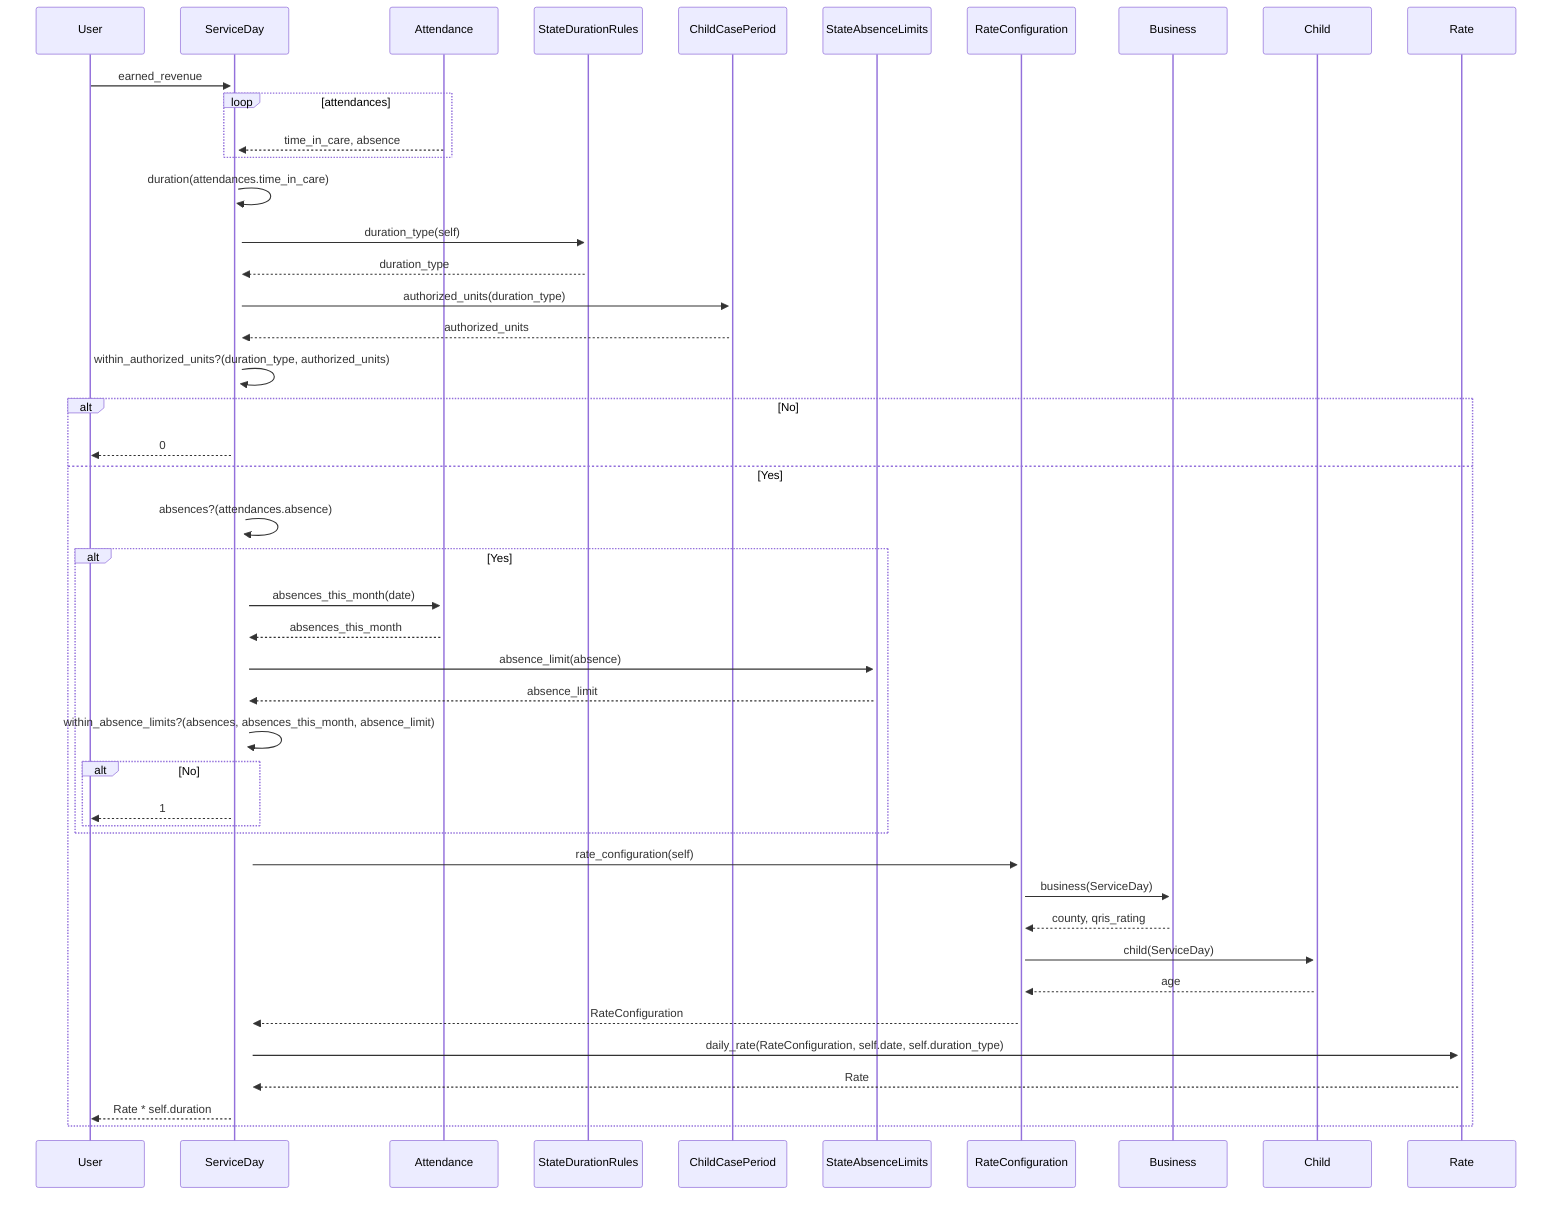 sequenceDiagram
    User->>+ServiceDay: earned_revenue
    loop attendances
      Attendance-->>ServiceDay: time_in_care, absence
    end
    ServiceDay->>+ServiceDay: duration(attendances.time_in_care)
    ServiceDay->>+StateDurationRules: duration_type(self)
    StateDurationRules-->>ServiceDay: duration_type
    ServiceDay->>+ChildCasePeriod: authorized_units(duration_type)
    ChildCasePeriod-->>ServiceDay: authorized_units
    ServiceDay->>+ServiceDay: within_authorized_units?(duration_type, authorized_units)
    alt No
        ServiceDay-->>User: 0
    else Yes
        ServiceDay->>+ServiceDay: absences?(attendances.absence)
        alt Yes
            ServiceDay->>+Attendance: absences_this_month(date)
            Attendance-->>ServiceDay: absences_this_month
            ServiceDay->>+StateAbsenceLimits: absence_limit(absence)
            StateAbsenceLimits-->>ServiceDay: absence_limit
            ServiceDay->>+ServiceDay: within_absence_limits?(absences, absences_this_month, absence_limit)
            alt No
                ServiceDay-->>User: 1
            end
        end
        ServiceDay->>+RateConfiguration: rate_configuration(self)
        RateConfiguration->>+Business: business(ServiceDay)
        Business-->>RateConfiguration: county, qris_rating
        RateConfiguration->>+Child: child(ServiceDay)
        Child-->>RateConfiguration: age
        RateConfiguration-->>ServiceDay: RateConfiguration
        ServiceDay->>+Rate: daily_rate(RateConfiguration, self.date, self.duration_type)
        Rate-->>ServiceDay: Rate
        ServiceDay-->>User: Rate * self.duration
    end